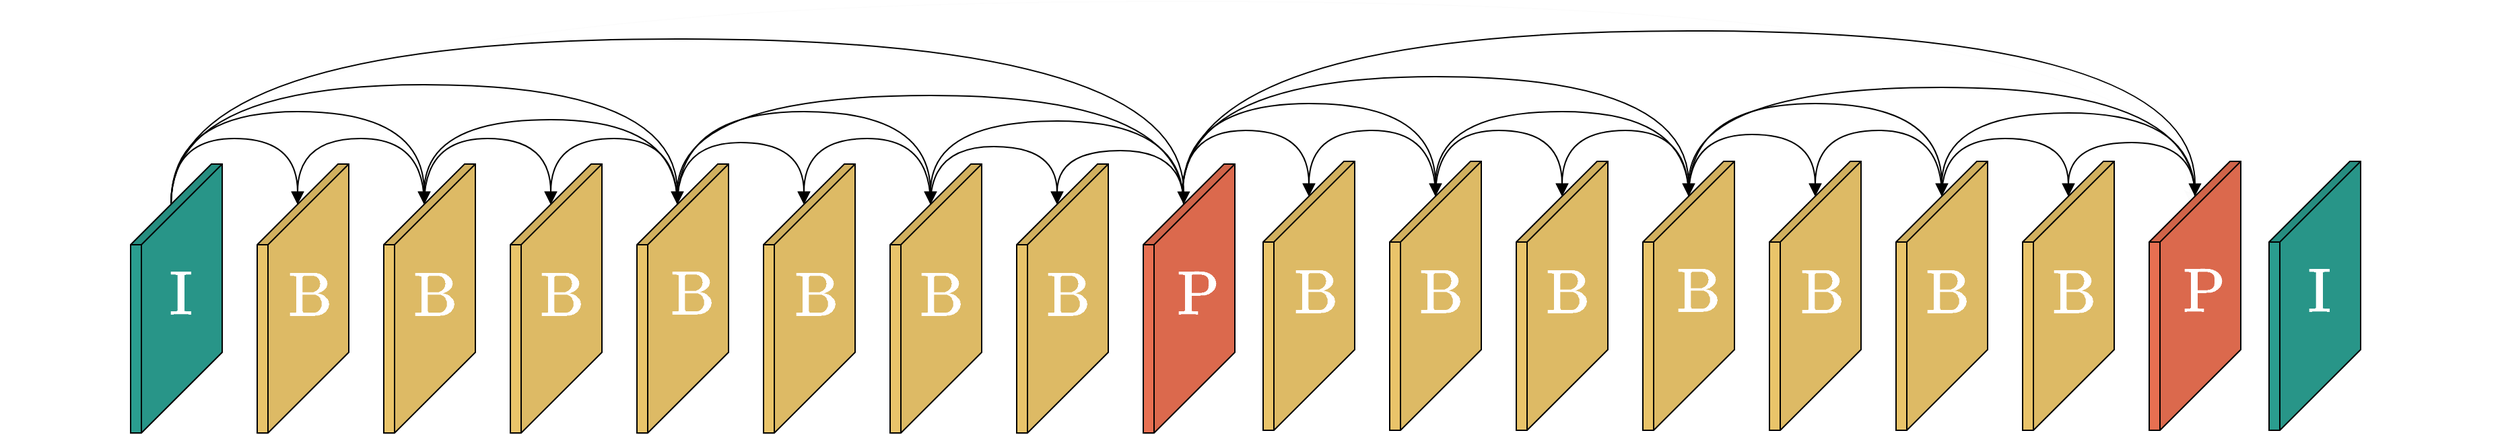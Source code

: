 <mxfile version="15.6.5" type="device"><diagram id="3dQZ1ZNckNjvSsRcCXoY" name="Page-1"><mxGraphModel dx="815" dy="425" grid="0" gridSize="10" guides="1" tooltips="1" connect="1" arrows="1" fold="1" page="0" pageScale="1" pageWidth="827" pageHeight="1169" math="1" shadow="0"><root><mxCell id="0"/><mxCell id="1" parent="0"/><mxCell id="osq_34QOC_VwRBpITPw3-1" value="" style="group;" parent="1" vertex="1" connectable="0"><mxGeometry x="252" y="125" width="68" height="200" as="geometry"/></mxCell><mxCell id="osq_34QOC_VwRBpITPw3-2" value="" style="shape=cube;whiteSpace=wrap;html=1;boundedLbl=1;backgroundOutline=1;darkOpacity=0.05;darkOpacity2=0.1;size=60;direction=south;perimeterSpacing=0;shadow=0;sketch=0;strokeWidth=1;fillColor=#E9C46A;" parent="osq_34QOC_VwRBpITPw3-1" vertex="1"><mxGeometry width="68" height="200" as="geometry"/></mxCell><mxCell id="osq_34QOC_VwRBpITPw3-3" value="&lt;font style=&quot;font-size: 39px&quot;&gt;$$\mathrm{B}$$&lt;/font&gt;" style="text;html=1;strokeColor=none;fillColor=none;align=center;verticalAlign=middle;whiteSpace=wrap;rounded=0;fontColor=#FFFFFF;" parent="osq_34QOC_VwRBpITPw3-1" vertex="1"><mxGeometry x="15.5" y="75" width="46" height="50" as="geometry"/></mxCell><mxCell id="osq_34QOC_VwRBpITPw3-4" value="" style="group;strokeWidth=1;" parent="1" vertex="1" connectable="0"><mxGeometry x="346" y="125" width="68" height="200" as="geometry"/></mxCell><mxCell id="osq_34QOC_VwRBpITPw3-5" value="" style="shape=cube;whiteSpace=wrap;html=1;boundedLbl=1;backgroundOutline=1;darkOpacity=0.05;darkOpacity2=0.1;size=60;direction=south;perimeterSpacing=0;shadow=0;sketch=0;strokeWidth=1;fillColor=#E9C46A;" parent="osq_34QOC_VwRBpITPw3-4" vertex="1"><mxGeometry width="68" height="200" as="geometry"/></mxCell><mxCell id="osq_34QOC_VwRBpITPw3-6" value="&lt;font style=&quot;font-size: 39px&quot;&gt;$$\mathrm{B}$$&lt;/font&gt;" style="text;html=1;strokeColor=none;fillColor=none;align=center;verticalAlign=middle;whiteSpace=wrap;rounded=0;fontColor=#FFFFFF;" parent="osq_34QOC_VwRBpITPw3-4" vertex="1"><mxGeometry x="15" y="75" width="46" height="50" as="geometry"/></mxCell><mxCell id="osq_34QOC_VwRBpITPw3-7" value="" style="group;" parent="1" vertex="1" connectable="0"><mxGeometry x="440" y="125" width="68" height="200" as="geometry"/></mxCell><mxCell id="osq_34QOC_VwRBpITPw3-8" value="" style="shape=cube;whiteSpace=wrap;html=1;boundedLbl=1;backgroundOutline=1;darkOpacity=0.05;darkOpacity2=0.1;size=60;direction=south;perimeterSpacing=0;shadow=0;sketch=0;strokeWidth=1;fillColor=#E9C46A;" parent="osq_34QOC_VwRBpITPw3-7" vertex="1"><mxGeometry width="68" height="200" as="geometry"/></mxCell><mxCell id="osq_34QOC_VwRBpITPw3-9" value="&lt;font style=&quot;font-size: 39px&quot;&gt;$$\mathrm{B}$$&lt;/font&gt;" style="text;html=1;strokeColor=none;fillColor=none;align=center;verticalAlign=middle;whiteSpace=wrap;rounded=0;fontColor=#FFFFFF;" parent="osq_34QOC_VwRBpITPw3-7" vertex="1"><mxGeometry x="15" y="75" width="46" height="50" as="geometry"/></mxCell><mxCell id="osq_34QOC_VwRBpITPw3-10" value="" style="group" parent="1" vertex="1" connectable="0"><mxGeometry x="534" y="125" width="68" height="200" as="geometry"/></mxCell><mxCell id="osq_34QOC_VwRBpITPw3-11" value="" style="shape=cube;whiteSpace=wrap;html=1;boundedLbl=1;backgroundOutline=1;darkOpacity=0.05;darkOpacity2=0.1;size=60;direction=south;perimeterSpacing=0;shadow=0;sketch=0;strokeWidth=1;fillColor=#E9C46A;" parent="osq_34QOC_VwRBpITPw3-10" vertex="1"><mxGeometry width="68" height="200" as="geometry"/></mxCell><mxCell id="osq_34QOC_VwRBpITPw3-12" value="&lt;font style=&quot;font-size: 39px&quot;&gt;$$\mathrm{B}$$&lt;/font&gt;" style="text;html=1;strokeColor=none;fillColor=none;align=center;verticalAlign=middle;whiteSpace=wrap;rounded=0;fontColor=#FFFFFF;" parent="osq_34QOC_VwRBpITPw3-10" vertex="1"><mxGeometry x="18" y="74" width="46" height="50" as="geometry"/></mxCell><mxCell id="osq_34QOC_VwRBpITPw3-13" value="" style="group" parent="1" vertex="1" connectable="0"><mxGeometry x="158" y="125" width="68" height="200" as="geometry"/></mxCell><mxCell id="osq_34QOC_VwRBpITPw3-14" value="" style="shape=cube;whiteSpace=wrap;html=1;boundedLbl=1;backgroundOutline=1;darkOpacity=0.05;darkOpacity2=0.1;size=60;direction=south;perimeterSpacing=0;shadow=0;sketch=0;strokeWidth=1;fillColor=#2A9D8F;" parent="osq_34QOC_VwRBpITPw3-13" vertex="1"><mxGeometry width="68" height="200" as="geometry"/></mxCell><mxCell id="osq_34QOC_VwRBpITPw3-15" value="&lt;font style=&quot;font-size: 39px&quot;&gt;$$\mathrm{I}$$&lt;/font&gt;" style="text;html=1;strokeColor=none;fillColor=none;align=center;verticalAlign=middle;whiteSpace=wrap;rounded=0;fontColor=#FFFFFF;" parent="osq_34QOC_VwRBpITPw3-13" vertex="1"><mxGeometry x="14" y="74" width="46" height="50" as="geometry"/></mxCell><mxCell id="osq_34QOC_VwRBpITPw3-16" style="edgeStyle=orthogonalEdgeStyle;orthogonalLoop=1;jettySize=auto;html=1;entryX=0;entryY=0;entryDx=30;entryDy=38;entryPerimeter=0;exitX=0;exitY=0;exitDx=30;exitDy=38;exitPerimeter=0;curved=1;strokeWidth=1;endSize=7;endArrow=block;endFill=1;" parent="1" source="osq_34QOC_VwRBpITPw3-14" target="osq_34QOC_VwRBpITPw3-11" edge="1"><mxGeometry relative="1" as="geometry"><Array as="points"><mxPoint x="188" y="66"/><mxPoint x="564" y="66"/></Array></mxGeometry></mxCell><mxCell id="osq_34QOC_VwRBpITPw3-17" style="edgeStyle=orthogonalEdgeStyle;curved=1;orthogonalLoop=1;jettySize=auto;html=1;exitX=0;exitY=0;exitDx=30;exitDy=38;exitPerimeter=0;entryX=0;entryY=0;entryDx=30;entryDy=38;entryPerimeter=0;strokeColor=#000000;strokeWidth=1;endSize=7;endArrow=block;endFill=1;" parent="1" source="osq_34QOC_VwRBpITPw3-14" target="osq_34QOC_VwRBpITPw3-5" edge="1"><mxGeometry relative="1" as="geometry"><Array as="points"><mxPoint x="188" y="86"/><mxPoint x="376" y="86"/></Array></mxGeometry></mxCell><mxCell id="osq_34QOC_VwRBpITPw3-18" style="edgeStyle=orthogonalEdgeStyle;curved=1;orthogonalLoop=1;jettySize=auto;html=1;exitX=0;exitY=0;exitDx=30;exitDy=38;exitPerimeter=0;strokeColor=#000000;strokeWidth=1;endSize=7;endArrow=block;endFill=1;" parent="1" source="osq_34QOC_VwRBpITPw3-11" edge="1"><mxGeometry relative="1" as="geometry"><mxPoint x="376" y="155" as="targetPoint"/><Array as="points"><mxPoint x="564" y="92"/><mxPoint x="376" y="92"/></Array></mxGeometry></mxCell><mxCell id="osq_34QOC_VwRBpITPw3-19" style="edgeStyle=orthogonalEdgeStyle;curved=1;orthogonalLoop=1;jettySize=auto;html=1;exitX=0;exitY=0;exitDx=30;exitDy=38;exitPerimeter=0;entryX=0;entryY=0;entryDx=30;entryDy=38;entryPerimeter=0;strokeColor=#000000;strokeWidth=1;endSize=7;endArrow=block;endFill=1;" parent="1" source="osq_34QOC_VwRBpITPw3-14" target="osq_34QOC_VwRBpITPw3-2" edge="1"><mxGeometry relative="1" as="geometry"><Array as="points"><mxPoint x="188" y="106"/><mxPoint x="282" y="106"/></Array></mxGeometry></mxCell><mxCell id="osq_34QOC_VwRBpITPw3-20" style="edgeStyle=orthogonalEdgeStyle;curved=1;orthogonalLoop=1;jettySize=auto;html=1;exitX=0;exitY=0;exitDx=30;exitDy=38;exitPerimeter=0;entryX=0;entryY=0;entryDx=30;entryDy=38;entryPerimeter=0;strokeColor=#000000;strokeWidth=1;endSize=7;endArrow=block;endFill=1;" parent="1" source="osq_34QOC_VwRBpITPw3-5" target="osq_34QOC_VwRBpITPw3-2" edge="1"><mxGeometry relative="1" as="geometry"><Array as="points"><mxPoint x="376" y="106"/><mxPoint x="282" y="106"/></Array></mxGeometry></mxCell><mxCell id="osq_34QOC_VwRBpITPw3-21" style="edgeStyle=orthogonalEdgeStyle;curved=1;orthogonalLoop=1;jettySize=auto;html=1;exitX=0;exitY=0;exitDx=30;exitDy=38;exitPerimeter=0;entryX=0;entryY=0;entryDx=30;entryDy=38;entryPerimeter=0;strokeColor=#000000;strokeWidth=1;endSize=7;endArrow=block;endFill=1;" parent="1" source="osq_34QOC_VwRBpITPw3-5" target="osq_34QOC_VwRBpITPw3-8" edge="1"><mxGeometry relative="1" as="geometry"><Array as="points"><mxPoint x="376" y="106"/><mxPoint x="470" y="106"/></Array></mxGeometry></mxCell><mxCell id="osq_34QOC_VwRBpITPw3-22" style="edgeStyle=orthogonalEdgeStyle;curved=1;orthogonalLoop=1;jettySize=auto;html=1;exitX=0;exitY=0;exitDx=30;exitDy=38;exitPerimeter=0;entryX=0;entryY=0;entryDx=30;entryDy=38;entryPerimeter=0;strokeColor=#000000;strokeWidth=1;endSize=7;endArrow=block;endFill=1;" parent="1" source="osq_34QOC_VwRBpITPw3-11" target="osq_34QOC_VwRBpITPw3-8" edge="1"><mxGeometry relative="1" as="geometry"><Array as="points"><mxPoint x="564" y="106"/><mxPoint x="470" y="106"/></Array></mxGeometry></mxCell><mxCell id="osq_34QOC_VwRBpITPw3-23" value="" style="group;" parent="1" vertex="1" connectable="0"><mxGeometry x="628" y="125" width="68" height="200" as="geometry"/></mxCell><mxCell id="osq_34QOC_VwRBpITPw3-24" value="" style="shape=cube;whiteSpace=wrap;html=1;boundedLbl=1;backgroundOutline=1;darkOpacity=0.05;darkOpacity2=0.1;size=60;direction=south;perimeterSpacing=0;shadow=0;sketch=0;strokeWidth=1;fillColor=#E9C46A;" parent="osq_34QOC_VwRBpITPw3-23" vertex="1"><mxGeometry width="68" height="200" as="geometry"/></mxCell><mxCell id="osq_34QOC_VwRBpITPw3-25" value="&lt;font style=&quot;font-size: 39px&quot;&gt;$$\mathrm{B}$$&lt;/font&gt;" style="text;html=1;strokeColor=none;fillColor=none;align=center;verticalAlign=middle;whiteSpace=wrap;rounded=0;fontColor=#FFFFFF;" parent="osq_34QOC_VwRBpITPw3-23" vertex="1"><mxGeometry x="15.5" y="75" width="46" height="50" as="geometry"/></mxCell><mxCell id="osq_34QOC_VwRBpITPw3-26" value="" style="group;" parent="1" vertex="1" connectable="0"><mxGeometry x="722" y="125" width="68" height="200" as="geometry"/></mxCell><mxCell id="osq_34QOC_VwRBpITPw3-27" value="" style="shape=cube;whiteSpace=wrap;html=1;boundedLbl=1;backgroundOutline=1;darkOpacity=0.05;darkOpacity2=0.1;size=60;direction=south;perimeterSpacing=0;shadow=0;sketch=0;strokeWidth=1;fillColor=#E9C46A;" parent="osq_34QOC_VwRBpITPw3-26" vertex="1"><mxGeometry width="68" height="200" as="geometry"/></mxCell><mxCell id="osq_34QOC_VwRBpITPw3-28" value="&lt;font style=&quot;font-size: 39px&quot;&gt;$$\mathrm{B}$$&lt;/font&gt;" style="text;html=1;strokeColor=none;fillColor=none;align=center;verticalAlign=middle;whiteSpace=wrap;rounded=0;fontColor=#FFFFFF;" parent="osq_34QOC_VwRBpITPw3-26" vertex="1"><mxGeometry x="15" y="75" width="46" height="50" as="geometry"/></mxCell><mxCell id="osq_34QOC_VwRBpITPw3-29" value="" style="group;" parent="1" vertex="1" connectable="0"><mxGeometry x="816" y="125" width="68" height="200" as="geometry"/></mxCell><mxCell id="osq_34QOC_VwRBpITPw3-30" value="" style="shape=cube;whiteSpace=wrap;html=1;boundedLbl=1;backgroundOutline=1;darkOpacity=0.05;darkOpacity2=0.1;size=60;direction=south;perimeterSpacing=0;shadow=0;sketch=0;strokeWidth=1;fillColor=#E9C46A;" parent="osq_34QOC_VwRBpITPw3-29" vertex="1"><mxGeometry width="68" height="200" as="geometry"/></mxCell><mxCell id="osq_34QOC_VwRBpITPw3-31" value="&lt;font style=&quot;font-size: 39px&quot;&gt;$$\mathrm{B}$$&lt;/font&gt;" style="text;html=1;strokeColor=none;fillColor=none;align=center;verticalAlign=middle;whiteSpace=wrap;rounded=0;fontColor=#FFFFFF;" parent="osq_34QOC_VwRBpITPw3-29" vertex="1"><mxGeometry x="15" y="75" width="46" height="50" as="geometry"/></mxCell><mxCell id="osq_34QOC_VwRBpITPw3-32" value="" style="group" parent="1" vertex="1" connectable="0"><mxGeometry x="910" y="125" width="68" height="200" as="geometry"/></mxCell><mxCell id="osq_34QOC_VwRBpITPw3-33" value="" style="shape=cube;whiteSpace=wrap;html=1;boundedLbl=1;backgroundOutline=1;darkOpacity=0.05;darkOpacity2=0.1;size=60;direction=south;perimeterSpacing=0;shadow=0;sketch=0;strokeWidth=1;fillColor=#E76F51;" parent="osq_34QOC_VwRBpITPw3-32" vertex="1"><mxGeometry width="68" height="200" as="geometry"/></mxCell><mxCell id="osq_34QOC_VwRBpITPw3-34" value="&lt;font style=&quot;font-size: 39px&quot;&gt;$$\mathrm{P}$$&lt;/font&gt;" style="text;html=1;strokeColor=none;fillColor=none;align=center;verticalAlign=middle;whiteSpace=wrap;rounded=0;fontColor=#FFFFFF;" parent="osq_34QOC_VwRBpITPw3-32" vertex="1"><mxGeometry x="18" y="74" width="46" height="50" as="geometry"/></mxCell><mxCell id="osq_34QOC_VwRBpITPw3-35" style="edgeStyle=orthogonalEdgeStyle;curved=1;orthogonalLoop=1;jettySize=auto;html=1;exitX=0;exitY=0;exitDx=30;exitDy=38;exitPerimeter=0;entryX=0;entryY=0;entryDx=30;entryDy=38;entryPerimeter=0;strokeColor=#000000;strokeWidth=1;endSize=7;endArrow=block;endFill=1;" parent="1" target="osq_34QOC_VwRBpITPw3-27" edge="1"><mxGeometry relative="1" as="geometry"><mxPoint x="564" y="155.0" as="sourcePoint"/><Array as="points"><mxPoint x="564" y="86"/><mxPoint x="752" y="86"/></Array></mxGeometry></mxCell><mxCell id="osq_34QOC_VwRBpITPw3-36" style="edgeStyle=orthogonalEdgeStyle;curved=1;orthogonalLoop=1;jettySize=auto;html=1;exitX=0;exitY=0;exitDx=30;exitDy=38;exitPerimeter=0;entryX=0;entryY=0;entryDx=30;entryDy=38;entryPerimeter=0;strokeColor=#000000;strokeWidth=1;endSize=7;endArrow=block;endFill=1;" parent="1" source="osq_34QOC_VwRBpITPw3-27" target="osq_34QOC_VwRBpITPw3-24" edge="1"><mxGeometry relative="1" as="geometry"><Array as="points"><mxPoint x="752" y="106"/><mxPoint x="658" y="106"/></Array></mxGeometry></mxCell><mxCell id="osq_34QOC_VwRBpITPw3-37" style="edgeStyle=orthogonalEdgeStyle;curved=1;orthogonalLoop=1;jettySize=auto;html=1;exitX=0;exitY=0;exitDx=30;exitDy=38;exitPerimeter=0;entryX=0;entryY=0;entryDx=30;entryDy=38;entryPerimeter=0;strokeColor=#000000;strokeWidth=1;endSize=7;endArrow=block;endFill=1;" parent="1" source="osq_34QOC_VwRBpITPw3-27" target="osq_34QOC_VwRBpITPw3-30" edge="1"><mxGeometry relative="1" as="geometry"><Array as="points"><mxPoint x="752" y="112"/><mxPoint x="846" y="112"/></Array></mxGeometry></mxCell><mxCell id="osq_34QOC_VwRBpITPw3-38" style="edgeStyle=orthogonalEdgeStyle;curved=1;orthogonalLoop=1;jettySize=auto;html=1;exitX=0;exitY=0;exitDx=30;exitDy=38;exitPerimeter=0;entryX=0;entryY=0;entryDx=30;entryDy=38;entryPerimeter=0;endArrow=block;endFill=1;endSize=7;strokeColor=#000000;strokeWidth=1;" parent="1" source="osq_34QOC_VwRBpITPw3-11" target="osq_34QOC_VwRBpITPw3-24" edge="1"><mxGeometry relative="1" as="geometry"><Array as="points"><mxPoint x="564" y="109"/><mxPoint x="658" y="109"/></Array></mxGeometry></mxCell><mxCell id="osq_34QOC_VwRBpITPw3-39" style="edgeStyle=orthogonalEdgeStyle;orthogonalLoop=1;jettySize=auto;html=1;exitX=0;exitY=0;exitDx=30;exitDy=38;exitPerimeter=0;entryX=0;entryY=0;entryDx=30;entryDy=38;entryPerimeter=0;strokeWidth=1;curved=1;endArrow=block;endFill=1;endSize=7;" parent="1" source="osq_34QOC_VwRBpITPw3-14" target="osq_34QOC_VwRBpITPw3-33" edge="1"><mxGeometry relative="1" as="geometry"><Array as="points"><mxPoint x="188" y="32"/><mxPoint x="940" y="32"/></Array></mxGeometry></mxCell><mxCell id="osq_34QOC_VwRBpITPw3-40" style="edgeStyle=orthogonalEdgeStyle;curved=1;orthogonalLoop=1;jettySize=auto;html=1;exitX=0;exitY=0;exitDx=30;exitDy=38;exitPerimeter=0;entryX=0;entryY=0;entryDx=30;entryDy=38;entryPerimeter=0;strokeWidth=1;endArrow=block;endFill=1;endSize=7;" parent="1" source="osq_34QOC_VwRBpITPw3-33" target="osq_34QOC_VwRBpITPw3-11" edge="1"><mxGeometry relative="1" as="geometry"><Array as="points"><mxPoint x="940" y="74"/><mxPoint x="564" y="74"/></Array></mxGeometry></mxCell><mxCell id="osq_34QOC_VwRBpITPw3-41" style="edgeStyle=orthogonalEdgeStyle;curved=1;orthogonalLoop=1;jettySize=auto;html=1;exitX=0;exitY=0;exitDx=30;exitDy=38;exitPerimeter=0;entryX=0;entryY=0;entryDx=30;entryDy=38;entryPerimeter=0;strokeWidth=1;endArrow=block;endFill=1;endSize=7;" parent="1" source="osq_34QOC_VwRBpITPw3-33" target="osq_34QOC_VwRBpITPw3-27" edge="1"><mxGeometry relative="1" as="geometry"><Array as="points"><mxPoint x="940" y="93"/><mxPoint x="752" y="93"/></Array></mxGeometry></mxCell><mxCell id="osq_34QOC_VwRBpITPw3-42" style="edgeStyle=orthogonalEdgeStyle;curved=1;orthogonalLoop=1;jettySize=auto;html=1;exitX=0;exitY=0;exitDx=30;exitDy=38;exitPerimeter=0;entryX=0;entryY=0;entryDx=30;entryDy=38;entryPerimeter=0;strokeWidth=1;endArrow=block;endFill=1;endSize=7;" parent="1" source="osq_34QOC_VwRBpITPw3-33" target="osq_34QOC_VwRBpITPw3-30" edge="1"><mxGeometry relative="1" as="geometry"><Array as="points"><mxPoint x="940" y="115"/><mxPoint x="846" y="115"/></Array></mxGeometry></mxCell><mxCell id="osq_34QOC_VwRBpITPw3-43" value="" style="group;" parent="1" vertex="1" connectable="0"><mxGeometry x="999" y="123" width="68" height="200" as="geometry"/></mxCell><mxCell id="osq_34QOC_VwRBpITPw3-44" value="" style="shape=cube;whiteSpace=wrap;html=1;boundedLbl=1;backgroundOutline=1;darkOpacity=0.05;darkOpacity2=0.1;size=60;direction=south;perimeterSpacing=0;shadow=0;sketch=0;strokeWidth=1;fillColor=#E9C46A;" parent="osq_34QOC_VwRBpITPw3-43" vertex="1"><mxGeometry width="68" height="200" as="geometry"/></mxCell><mxCell id="osq_34QOC_VwRBpITPw3-45" value="&lt;font style=&quot;font-size: 39px&quot;&gt;$$\mathrm{B}$$&lt;/font&gt;" style="text;html=1;strokeColor=none;fillColor=none;align=center;verticalAlign=middle;whiteSpace=wrap;rounded=0;fontColor=#FFFFFF;" parent="osq_34QOC_VwRBpITPw3-43" vertex="1"><mxGeometry x="15.5" y="75" width="46" height="50" as="geometry"/></mxCell><mxCell id="osq_34QOC_VwRBpITPw3-46" value="" style="group;" parent="1" vertex="1" connectable="0"><mxGeometry x="1093" y="123" width="68" height="200" as="geometry"/></mxCell><mxCell id="osq_34QOC_VwRBpITPw3-47" value="" style="shape=cube;whiteSpace=wrap;html=1;boundedLbl=1;backgroundOutline=1;darkOpacity=0.05;darkOpacity2=0.1;size=60;direction=south;perimeterSpacing=0;shadow=0;sketch=0;strokeWidth=1;fillColor=#E9C46A;" parent="osq_34QOC_VwRBpITPw3-46" vertex="1"><mxGeometry width="68" height="200" as="geometry"/></mxCell><mxCell id="osq_34QOC_VwRBpITPw3-48" value="&lt;font style=&quot;font-size: 39px&quot;&gt;$$\mathrm{B}$$&lt;/font&gt;" style="text;html=1;strokeColor=none;fillColor=none;align=center;verticalAlign=middle;whiteSpace=wrap;rounded=0;fontColor=#FFFFFF;" parent="osq_34QOC_VwRBpITPw3-46" vertex="1"><mxGeometry x="15" y="75" width="46" height="50" as="geometry"/></mxCell><mxCell id="osq_34QOC_VwRBpITPw3-49" value="" style="group;" parent="1" vertex="1" connectable="0"><mxGeometry x="1187" y="123" width="68" height="200" as="geometry"/></mxCell><mxCell id="osq_34QOC_VwRBpITPw3-50" value="" style="shape=cube;whiteSpace=wrap;html=1;boundedLbl=1;backgroundOutline=1;darkOpacity=0.05;darkOpacity2=0.1;size=60;direction=south;perimeterSpacing=0;shadow=0;sketch=0;strokeWidth=1;fillColor=#E9C46A;" parent="osq_34QOC_VwRBpITPw3-49" vertex="1"><mxGeometry width="68" height="200" as="geometry"/></mxCell><mxCell id="osq_34QOC_VwRBpITPw3-51" value="&lt;font style=&quot;font-size: 39px&quot;&gt;$$\mathrm{B}$$&lt;/font&gt;" style="text;html=1;strokeColor=none;fillColor=none;align=center;verticalAlign=middle;whiteSpace=wrap;rounded=0;fontColor=#FFFFFF;" parent="osq_34QOC_VwRBpITPw3-49" vertex="1"><mxGeometry x="15" y="75" width="46" height="50" as="geometry"/></mxCell><mxCell id="osq_34QOC_VwRBpITPw3-52" value="" style="group" parent="1" vertex="1" connectable="0"><mxGeometry x="1281" y="123" width="68" height="200" as="geometry"/></mxCell><mxCell id="osq_34QOC_VwRBpITPw3-53" value="" style="shape=cube;whiteSpace=wrap;html=1;boundedLbl=1;backgroundOutline=1;darkOpacity=0.05;darkOpacity2=0.1;size=60;direction=south;perimeterSpacing=0;shadow=0;sketch=0;strokeWidth=1;fillColor=#E9C46A;" parent="osq_34QOC_VwRBpITPw3-52" vertex="1"><mxGeometry width="68" height="200" as="geometry"/></mxCell><mxCell id="osq_34QOC_VwRBpITPw3-54" value="&lt;font style=&quot;font-size: 39px&quot;&gt;$$\mathrm{B}$$&lt;/font&gt;" style="text;html=1;strokeColor=none;fillColor=none;align=center;verticalAlign=middle;whiteSpace=wrap;rounded=0;fontColor=#FFFFFF;" parent="osq_34QOC_VwRBpITPw3-52" vertex="1"><mxGeometry x="18" y="74" width="46" height="50" as="geometry"/></mxCell><mxCell id="osq_34QOC_VwRBpITPw3-55" value="" style="group;" parent="1" vertex="1" connectable="0"><mxGeometry x="1375" y="123" width="68" height="200" as="geometry"/></mxCell><mxCell id="osq_34QOC_VwRBpITPw3-56" value="" style="shape=cube;whiteSpace=wrap;html=1;boundedLbl=1;backgroundOutline=1;darkOpacity=0.05;darkOpacity2=0.1;size=60;direction=south;perimeterSpacing=0;shadow=0;sketch=0;strokeWidth=1;fillColor=#E9C46A;" parent="osq_34QOC_VwRBpITPw3-55" vertex="1"><mxGeometry width="68" height="200" as="geometry"/></mxCell><mxCell id="osq_34QOC_VwRBpITPw3-57" value="&lt;font style=&quot;font-size: 39px&quot;&gt;$$\mathrm{B}$$&lt;/font&gt;" style="text;html=1;strokeColor=none;fillColor=none;align=center;verticalAlign=middle;whiteSpace=wrap;rounded=0;fontColor=#FFFFFF;" parent="osq_34QOC_VwRBpITPw3-55" vertex="1"><mxGeometry x="15.5" y="75" width="46" height="50" as="geometry"/></mxCell><mxCell id="osq_34QOC_VwRBpITPw3-58" value="" style="group;" parent="1" vertex="1" connectable="0"><mxGeometry x="1469" y="123" width="68" height="200" as="geometry"/></mxCell><mxCell id="osq_34QOC_VwRBpITPw3-59" value="" style="shape=cube;whiteSpace=wrap;html=1;boundedLbl=1;backgroundOutline=1;darkOpacity=0.05;darkOpacity2=0.1;size=60;direction=south;perimeterSpacing=0;shadow=0;sketch=0;strokeWidth=1;fillColor=#E9C46A;" parent="osq_34QOC_VwRBpITPw3-58" vertex="1"><mxGeometry width="68" height="200" as="geometry"/></mxCell><mxCell id="osq_34QOC_VwRBpITPw3-60" value="&lt;font style=&quot;font-size: 39px&quot;&gt;$$\mathrm{B}$$&lt;/font&gt;" style="text;html=1;strokeColor=none;fillColor=none;align=center;verticalAlign=middle;whiteSpace=wrap;rounded=0;fontColor=#FFFFFF;" parent="osq_34QOC_VwRBpITPw3-58" vertex="1"><mxGeometry x="15" y="75" width="46" height="50" as="geometry"/></mxCell><mxCell id="osq_34QOC_VwRBpITPw3-61" value="" style="group;" parent="1" vertex="1" connectable="0"><mxGeometry x="1563" y="123" width="68" height="200" as="geometry"/></mxCell><mxCell id="osq_34QOC_VwRBpITPw3-62" value="" style="shape=cube;whiteSpace=wrap;html=1;boundedLbl=1;backgroundOutline=1;darkOpacity=0.05;darkOpacity2=0.1;size=60;direction=south;perimeterSpacing=0;shadow=0;sketch=0;strokeWidth=1;fillColor=#E9C46A;" parent="osq_34QOC_VwRBpITPw3-61" vertex="1"><mxGeometry width="68" height="200" as="geometry"/></mxCell><mxCell id="osq_34QOC_VwRBpITPw3-63" value="&lt;font style=&quot;font-size: 39px&quot;&gt;$$\mathrm{B}$$&lt;/font&gt;" style="text;html=1;strokeColor=none;fillColor=none;align=center;verticalAlign=middle;whiteSpace=wrap;rounded=0;fontColor=#FFFFFF;" parent="osq_34QOC_VwRBpITPw3-61" vertex="1"><mxGeometry x="15" y="75" width="46" height="50" as="geometry"/></mxCell><mxCell id="osq_34QOC_VwRBpITPw3-64" value="" style="group" parent="1" vertex="1" connectable="0"><mxGeometry x="1657" y="123" width="68" height="200" as="geometry"/></mxCell><mxCell id="osq_34QOC_VwRBpITPw3-65" value="" style="shape=cube;whiteSpace=wrap;html=1;boundedLbl=1;backgroundOutline=1;darkOpacity=0.05;darkOpacity2=0.1;size=60;direction=south;perimeterSpacing=0;shadow=0;sketch=0;strokeWidth=1;fillColor=#E76F51;" parent="osq_34QOC_VwRBpITPw3-64" vertex="1"><mxGeometry width="68" height="200" as="geometry"/></mxCell><mxCell id="osq_34QOC_VwRBpITPw3-66" value="&lt;font style=&quot;font-size: 39px&quot;&gt;$$\mathrm{P}$$&lt;/font&gt;" style="text;html=1;strokeColor=none;fillColor=none;align=center;verticalAlign=middle;whiteSpace=wrap;rounded=0;fontColor=#FFFFFF;" parent="osq_34QOC_VwRBpITPw3-64" vertex="1"><mxGeometry x="18" y="74" width="46" height="50" as="geometry"/></mxCell><mxCell id="osq_34QOC_VwRBpITPw3-67" value="" style="group" parent="1" vertex="1" connectable="0"><mxGeometry x="1746" y="123" width="68" height="200" as="geometry"/></mxCell><mxCell id="osq_34QOC_VwRBpITPw3-68" value="" style="shape=cube;whiteSpace=wrap;html=1;boundedLbl=1;backgroundOutline=1;darkOpacity=0.05;darkOpacity2=0.1;size=60;direction=south;perimeterSpacing=0;shadow=0;sketch=0;strokeWidth=1;fillColor=#2A9D8F;" parent="osq_34QOC_VwRBpITPw3-67" vertex="1"><mxGeometry width="68" height="200" as="geometry"/></mxCell><mxCell id="osq_34QOC_VwRBpITPw3-69" value="&lt;font style=&quot;font-size: 39px&quot;&gt;$$\mathrm{I}$$&lt;/font&gt;" style="text;html=1;strokeColor=none;fillColor=none;align=center;verticalAlign=middle;whiteSpace=wrap;rounded=0;fontColor=#FFFFFF;" parent="osq_34QOC_VwRBpITPw3-67" vertex="1"><mxGeometry x="14" y="74" width="46" height="50" as="geometry"/></mxCell><mxCell id="osq_34QOC_VwRBpITPw3-70" style="edgeStyle=orthogonalEdgeStyle;orthogonalLoop=1;jettySize=auto;html=1;entryX=0;entryY=0;entryDx=30;entryDy=38;entryPerimeter=0;exitX=0;exitY=0;exitDx=30;exitDy=38;exitPerimeter=0;curved=1;strokeWidth=1;endSize=7;endArrow=block;endFill=1;" parent="1" edge="1"><mxGeometry relative="1" as="geometry"><Array as="points"><mxPoint x="939" y="60"/><mxPoint x="1315" y="60"/></Array><mxPoint x="939.0" y="149" as="sourcePoint"/><mxPoint x="1315.0" y="149" as="targetPoint"/></mxGeometry></mxCell><mxCell id="osq_34QOC_VwRBpITPw3-71" style="edgeStyle=orthogonalEdgeStyle;curved=1;orthogonalLoop=1;jettySize=auto;html=1;exitX=0;exitY=0;exitDx=30;exitDy=38;exitPerimeter=0;entryX=0;entryY=0;entryDx=30;entryDy=38;entryPerimeter=0;strokeColor=#000000;strokeWidth=1;endSize=7;endArrow=block;endFill=1;" parent="1" edge="1"><mxGeometry relative="1" as="geometry"><Array as="points"><mxPoint x="939" y="80"/><mxPoint x="1127" y="80"/></Array><mxPoint x="939.0" y="149" as="sourcePoint"/><mxPoint x="1127.0" y="149" as="targetPoint"/></mxGeometry></mxCell><mxCell id="osq_34QOC_VwRBpITPw3-72" style="edgeStyle=orthogonalEdgeStyle;curved=1;orthogonalLoop=1;jettySize=auto;html=1;exitX=0;exitY=0;exitDx=30;exitDy=38;exitPerimeter=0;strokeColor=#000000;strokeWidth=1;endSize=7;endArrow=block;endFill=1;" parent="1" edge="1"><mxGeometry relative="1" as="geometry"><mxPoint x="1127" y="149" as="targetPoint"/><Array as="points"><mxPoint x="1315" y="86"/><mxPoint x="1127" y="86"/></Array><mxPoint x="1315.0" y="149" as="sourcePoint"/></mxGeometry></mxCell><mxCell id="osq_34QOC_VwRBpITPw3-73" style="edgeStyle=orthogonalEdgeStyle;curved=1;orthogonalLoop=1;jettySize=auto;html=1;exitX=0;exitY=0;exitDx=30;exitDy=38;exitPerimeter=0;entryX=0;entryY=0;entryDx=30;entryDy=38;entryPerimeter=0;strokeColor=#000000;strokeWidth=1;endSize=7;endArrow=block;endFill=1;" parent="1" edge="1"><mxGeometry relative="1" as="geometry"><Array as="points"><mxPoint x="939" y="100"/><mxPoint x="1033" y="100"/></Array><mxPoint x="939.0" y="149" as="sourcePoint"/><mxPoint x="1033" y="149" as="targetPoint"/></mxGeometry></mxCell><mxCell id="osq_34QOC_VwRBpITPw3-74" style="edgeStyle=orthogonalEdgeStyle;curved=1;orthogonalLoop=1;jettySize=auto;html=1;exitX=0;exitY=0;exitDx=30;exitDy=38;exitPerimeter=0;entryX=0;entryY=0;entryDx=30;entryDy=38;entryPerimeter=0;strokeColor=#000000;strokeWidth=1;endSize=7;endArrow=block;endFill=1;" parent="1" edge="1"><mxGeometry relative="1" as="geometry"><Array as="points"><mxPoint x="1127" y="100"/><mxPoint x="1033" y="100"/></Array><mxPoint x="1127.0" y="149" as="sourcePoint"/><mxPoint x="1033" y="149" as="targetPoint"/></mxGeometry></mxCell><mxCell id="osq_34QOC_VwRBpITPw3-75" style="edgeStyle=orthogonalEdgeStyle;curved=1;orthogonalLoop=1;jettySize=auto;html=1;exitX=0;exitY=0;exitDx=30;exitDy=38;exitPerimeter=0;entryX=0;entryY=0;entryDx=30;entryDy=38;entryPerimeter=0;strokeColor=#000000;strokeWidth=1;endSize=7;endArrow=block;endFill=1;" parent="1" edge="1"><mxGeometry relative="1" as="geometry"><Array as="points"><mxPoint x="1127" y="100"/><mxPoint x="1221" y="100"/></Array><mxPoint x="1127.0" y="149" as="sourcePoint"/><mxPoint x="1221.0" y="149" as="targetPoint"/></mxGeometry></mxCell><mxCell id="osq_34QOC_VwRBpITPw3-76" style="edgeStyle=orthogonalEdgeStyle;curved=1;orthogonalLoop=1;jettySize=auto;html=1;exitX=0;exitY=0;exitDx=30;exitDy=38;exitPerimeter=0;entryX=0;entryY=0;entryDx=30;entryDy=38;entryPerimeter=0;strokeColor=#000000;strokeWidth=1;endSize=7;endArrow=block;endFill=1;" parent="1" edge="1"><mxGeometry relative="1" as="geometry"><Array as="points"><mxPoint x="1315" y="100"/><mxPoint x="1221" y="100"/></Array><mxPoint x="1315.0" y="149" as="sourcePoint"/><mxPoint x="1221.0" y="149" as="targetPoint"/></mxGeometry></mxCell><mxCell id="osq_34QOC_VwRBpITPw3-77" style="edgeStyle=orthogonalEdgeStyle;curved=1;orthogonalLoop=1;jettySize=auto;html=1;exitX=0;exitY=0;exitDx=30;exitDy=38;exitPerimeter=0;entryX=0;entryY=0;entryDx=30;entryDy=38;entryPerimeter=0;strokeColor=#000000;strokeWidth=1;endSize=7;endArrow=block;endFill=1;" parent="1" edge="1"><mxGeometry relative="1" as="geometry"><mxPoint x="1315" y="149.0" as="sourcePoint"/><Array as="points"><mxPoint x="1315" y="80"/><mxPoint x="1503" y="80"/></Array><mxPoint x="1503.0" y="149" as="targetPoint"/></mxGeometry></mxCell><mxCell id="osq_34QOC_VwRBpITPw3-78" style="edgeStyle=orthogonalEdgeStyle;curved=1;orthogonalLoop=1;jettySize=auto;html=1;exitX=0;exitY=0;exitDx=30;exitDy=38;exitPerimeter=0;entryX=0;entryY=0;entryDx=30;entryDy=38;entryPerimeter=0;strokeColor=#000000;strokeWidth=1;endSize=7;endArrow=block;endFill=1;" parent="1" edge="1"><mxGeometry relative="1" as="geometry"><Array as="points"><mxPoint x="1503" y="100"/><mxPoint x="1409" y="100"/></Array><mxPoint x="1503.0" y="149" as="sourcePoint"/><mxPoint x="1409.0" y="149" as="targetPoint"/></mxGeometry></mxCell><mxCell id="osq_34QOC_VwRBpITPw3-79" style="edgeStyle=orthogonalEdgeStyle;curved=1;orthogonalLoop=1;jettySize=auto;html=1;exitX=0;exitY=0;exitDx=30;exitDy=38;exitPerimeter=0;entryX=0;entryY=0;entryDx=30;entryDy=38;entryPerimeter=0;strokeColor=#000000;strokeWidth=1;endSize=7;endArrow=block;endFill=1;" parent="1" edge="1"><mxGeometry relative="1" as="geometry"><Array as="points"><mxPoint x="1503" y="106"/><mxPoint x="1597" y="106"/></Array><mxPoint x="1503.0" y="149" as="sourcePoint"/><mxPoint x="1597" y="149" as="targetPoint"/></mxGeometry></mxCell><mxCell id="osq_34QOC_VwRBpITPw3-80" style="edgeStyle=orthogonalEdgeStyle;curved=1;orthogonalLoop=1;jettySize=auto;html=1;exitX=0;exitY=0;exitDx=30;exitDy=38;exitPerimeter=0;entryX=0;entryY=0;entryDx=30;entryDy=38;entryPerimeter=0;endArrow=block;endFill=1;endSize=7;strokeColor=#000000;strokeWidth=1;" parent="1" edge="1"><mxGeometry relative="1" as="geometry"><Array as="points"><mxPoint x="1315" y="103"/><mxPoint x="1409" y="103"/></Array><mxPoint x="1315.0" y="149" as="sourcePoint"/><mxPoint x="1409.0" y="149" as="targetPoint"/></mxGeometry></mxCell><mxCell id="osq_34QOC_VwRBpITPw3-81" style="edgeStyle=orthogonalEdgeStyle;orthogonalLoop=1;jettySize=auto;html=1;exitX=0;exitY=0;exitDx=30;exitDy=38;exitPerimeter=0;entryX=0;entryY=0;entryDx=30;entryDy=38;entryPerimeter=0;strokeWidth=1;curved=1;endArrow=block;endFill=1;endSize=7;" parent="1" edge="1"><mxGeometry relative="1" as="geometry"><Array as="points"><mxPoint x="939" y="26"/><mxPoint x="1691" y="26"/></Array><mxPoint x="939.0" y="149" as="sourcePoint"/><mxPoint x="1691" y="149" as="targetPoint"/></mxGeometry></mxCell><mxCell id="osq_34QOC_VwRBpITPw3-82" style="edgeStyle=orthogonalEdgeStyle;curved=1;orthogonalLoop=1;jettySize=auto;html=1;exitX=0;exitY=0;exitDx=30;exitDy=38;exitPerimeter=0;entryX=0;entryY=0;entryDx=30;entryDy=38;entryPerimeter=0;strokeWidth=1;endArrow=block;endFill=1;endSize=7;" parent="1" edge="1"><mxGeometry relative="1" as="geometry"><Array as="points"><mxPoint x="1691" y="68"/><mxPoint x="1315" y="68"/></Array><mxPoint x="1691" y="149" as="sourcePoint"/><mxPoint x="1315.0" y="149" as="targetPoint"/></mxGeometry></mxCell><mxCell id="osq_34QOC_VwRBpITPw3-83" style="edgeStyle=orthogonalEdgeStyle;curved=1;orthogonalLoop=1;jettySize=auto;html=1;exitX=0;exitY=0;exitDx=30;exitDy=38;exitPerimeter=0;entryX=0;entryY=0;entryDx=30;entryDy=38;entryPerimeter=0;strokeWidth=1;endArrow=block;endFill=1;endSize=7;" parent="1" edge="1"><mxGeometry relative="1" as="geometry"><Array as="points"><mxPoint x="1691" y="87"/><mxPoint x="1503" y="87"/></Array><mxPoint x="1691" y="149" as="sourcePoint"/><mxPoint x="1503.0" y="149" as="targetPoint"/></mxGeometry></mxCell><mxCell id="osq_34QOC_VwRBpITPw3-84" style="edgeStyle=orthogonalEdgeStyle;curved=1;orthogonalLoop=1;jettySize=auto;html=1;exitX=0;exitY=0;exitDx=30;exitDy=38;exitPerimeter=0;entryX=0;entryY=0;entryDx=30;entryDy=38;entryPerimeter=0;strokeWidth=1;endArrow=block;endFill=1;endSize=7;" parent="1" edge="1"><mxGeometry relative="1" as="geometry"><Array as="points"><mxPoint x="1691" y="109"/><mxPoint x="1597" y="109"/></Array><mxPoint x="1691" y="149" as="sourcePoint"/><mxPoint x="1597" y="149" as="targetPoint"/></mxGeometry></mxCell><mxCell id="Ijl5n3p-kJoXXGl5Kfnm-1" style="edgeStyle=orthogonalEdgeStyle;orthogonalLoop=1;jettySize=auto;html=1;entryX=0;entryY=0;entryDx=30;entryDy=38;entryPerimeter=0;labelBackgroundColor=default;fontColor=default;strokeColor=default;curved=1;exitX=0;exitY=0;exitDx=30;exitDy=38;exitPerimeter=0;opacity=1;" edge="1" parent="1"><mxGeometry relative="1" as="geometry"><mxPoint x="188" y="155" as="sourcePoint"/><mxPoint x="1687" y="153" as="targetPoint"/><Array as="points"><mxPoint x="188" y="4"/><mxPoint x="1687" y="4"/></Array></mxGeometry></mxCell></root></mxGraphModel></diagram></mxfile>